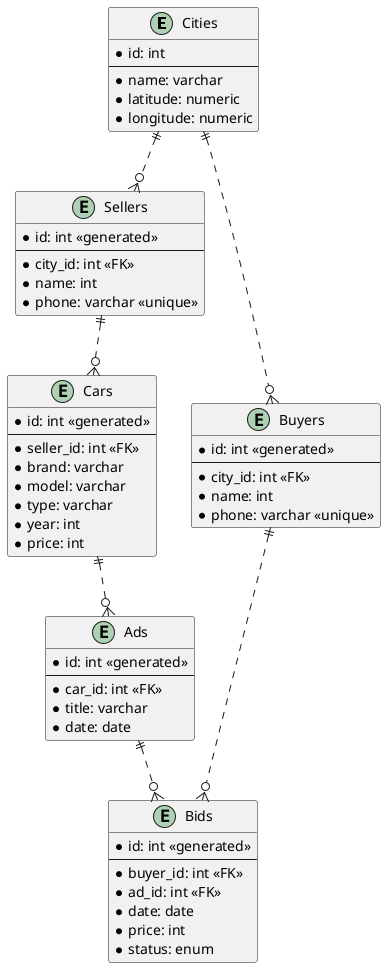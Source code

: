 @startuml

entity Cities{
    * id: int
    --
    * name: varchar
    * latitude: numeric
    * longitude: numeric
}
entity Sellers{
    * id: int <<generated>>
    --
    * city_id: int <<FK>>
    * name: int
    * phone: varchar <<unique>>
}
entity Buyers{
    * id: int <<generated>>
    --
    * city_id: int <<FK>>
    * name: int
    * phone: varchar <<unique>>
}
entity Ads{
    * id: int <<generated>>
    --
    * car_id: int <<FK>>
    * title: varchar
    * date: date 
}
entity Cars{
    * id: int <<generated>>
    --
    * seller_id: int <<FK>>
    * brand: varchar
    * model: varchar
    * type: varchar
    * year: int
    * price: int
}
entity Bids{
    * id: int <<generated>>
    --
    * buyer_id: int <<FK>>
    * ad_id: int <<FK>>
    * date: date
    * price: int
    * status: enum
}

Cities ||..o{ Sellers
Cities ||..o{ Buyers
Sellers ||..o{ Cars
Cars ||..o{ Ads
Ads ||..o{ Bids
Buyers ||..o{ Bids

@enduml
